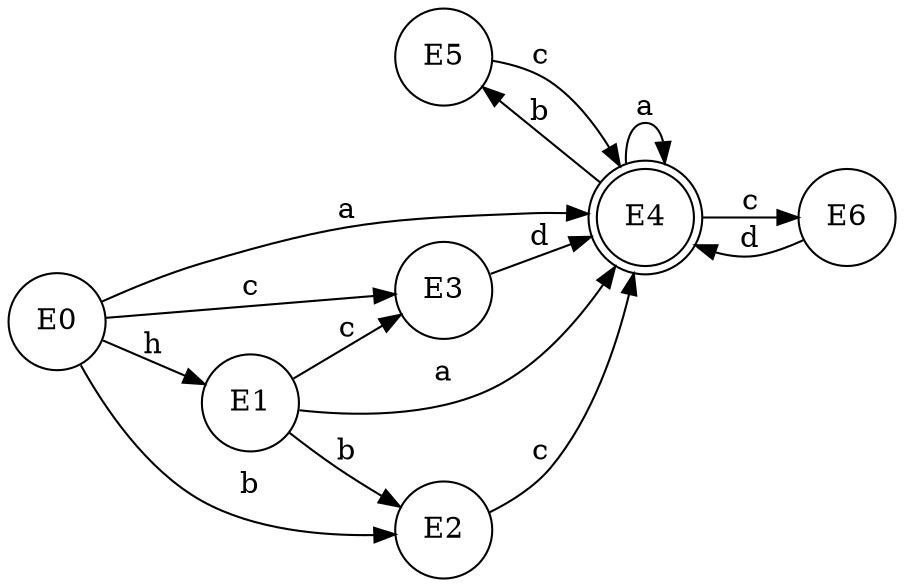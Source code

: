 digraph G {
rankdir=LR;
E5->E4[label="c"]
E6->E4[label="d"]
E0->E3[label="c"]
E0->E2[label="b"]
E0->E4[label="a"]
E0->E1[label="h"]
E1->E3[label="c"]
E1->E2[label="b"]
E1->E4[label="a"]
E2->E4[label="c"]
E3->E4[label="d"]
E4->E6[label="c"]
E4->E5[label="b"]
E4->E4[label="a"]
E5[shape=circle]
E4[shape=doublecircle]
E6[shape=circle]
E4[shape=doublecircle]
E0[shape=circle]
E3[shape=circle]
E2[shape=circle]
E4[shape=doublecircle]
E1[shape=circle]
E1[shape=circle]
E3[shape=circle]
E2[shape=circle]
E4[shape=doublecircle]
E2[shape=circle]
E4[shape=doublecircle]
E3[shape=circle]
E4[shape=doublecircle]
E4[shape=doublecircle]
E6[shape=circle]
E5[shape=circle]
E4[shape=doublecircle]
}